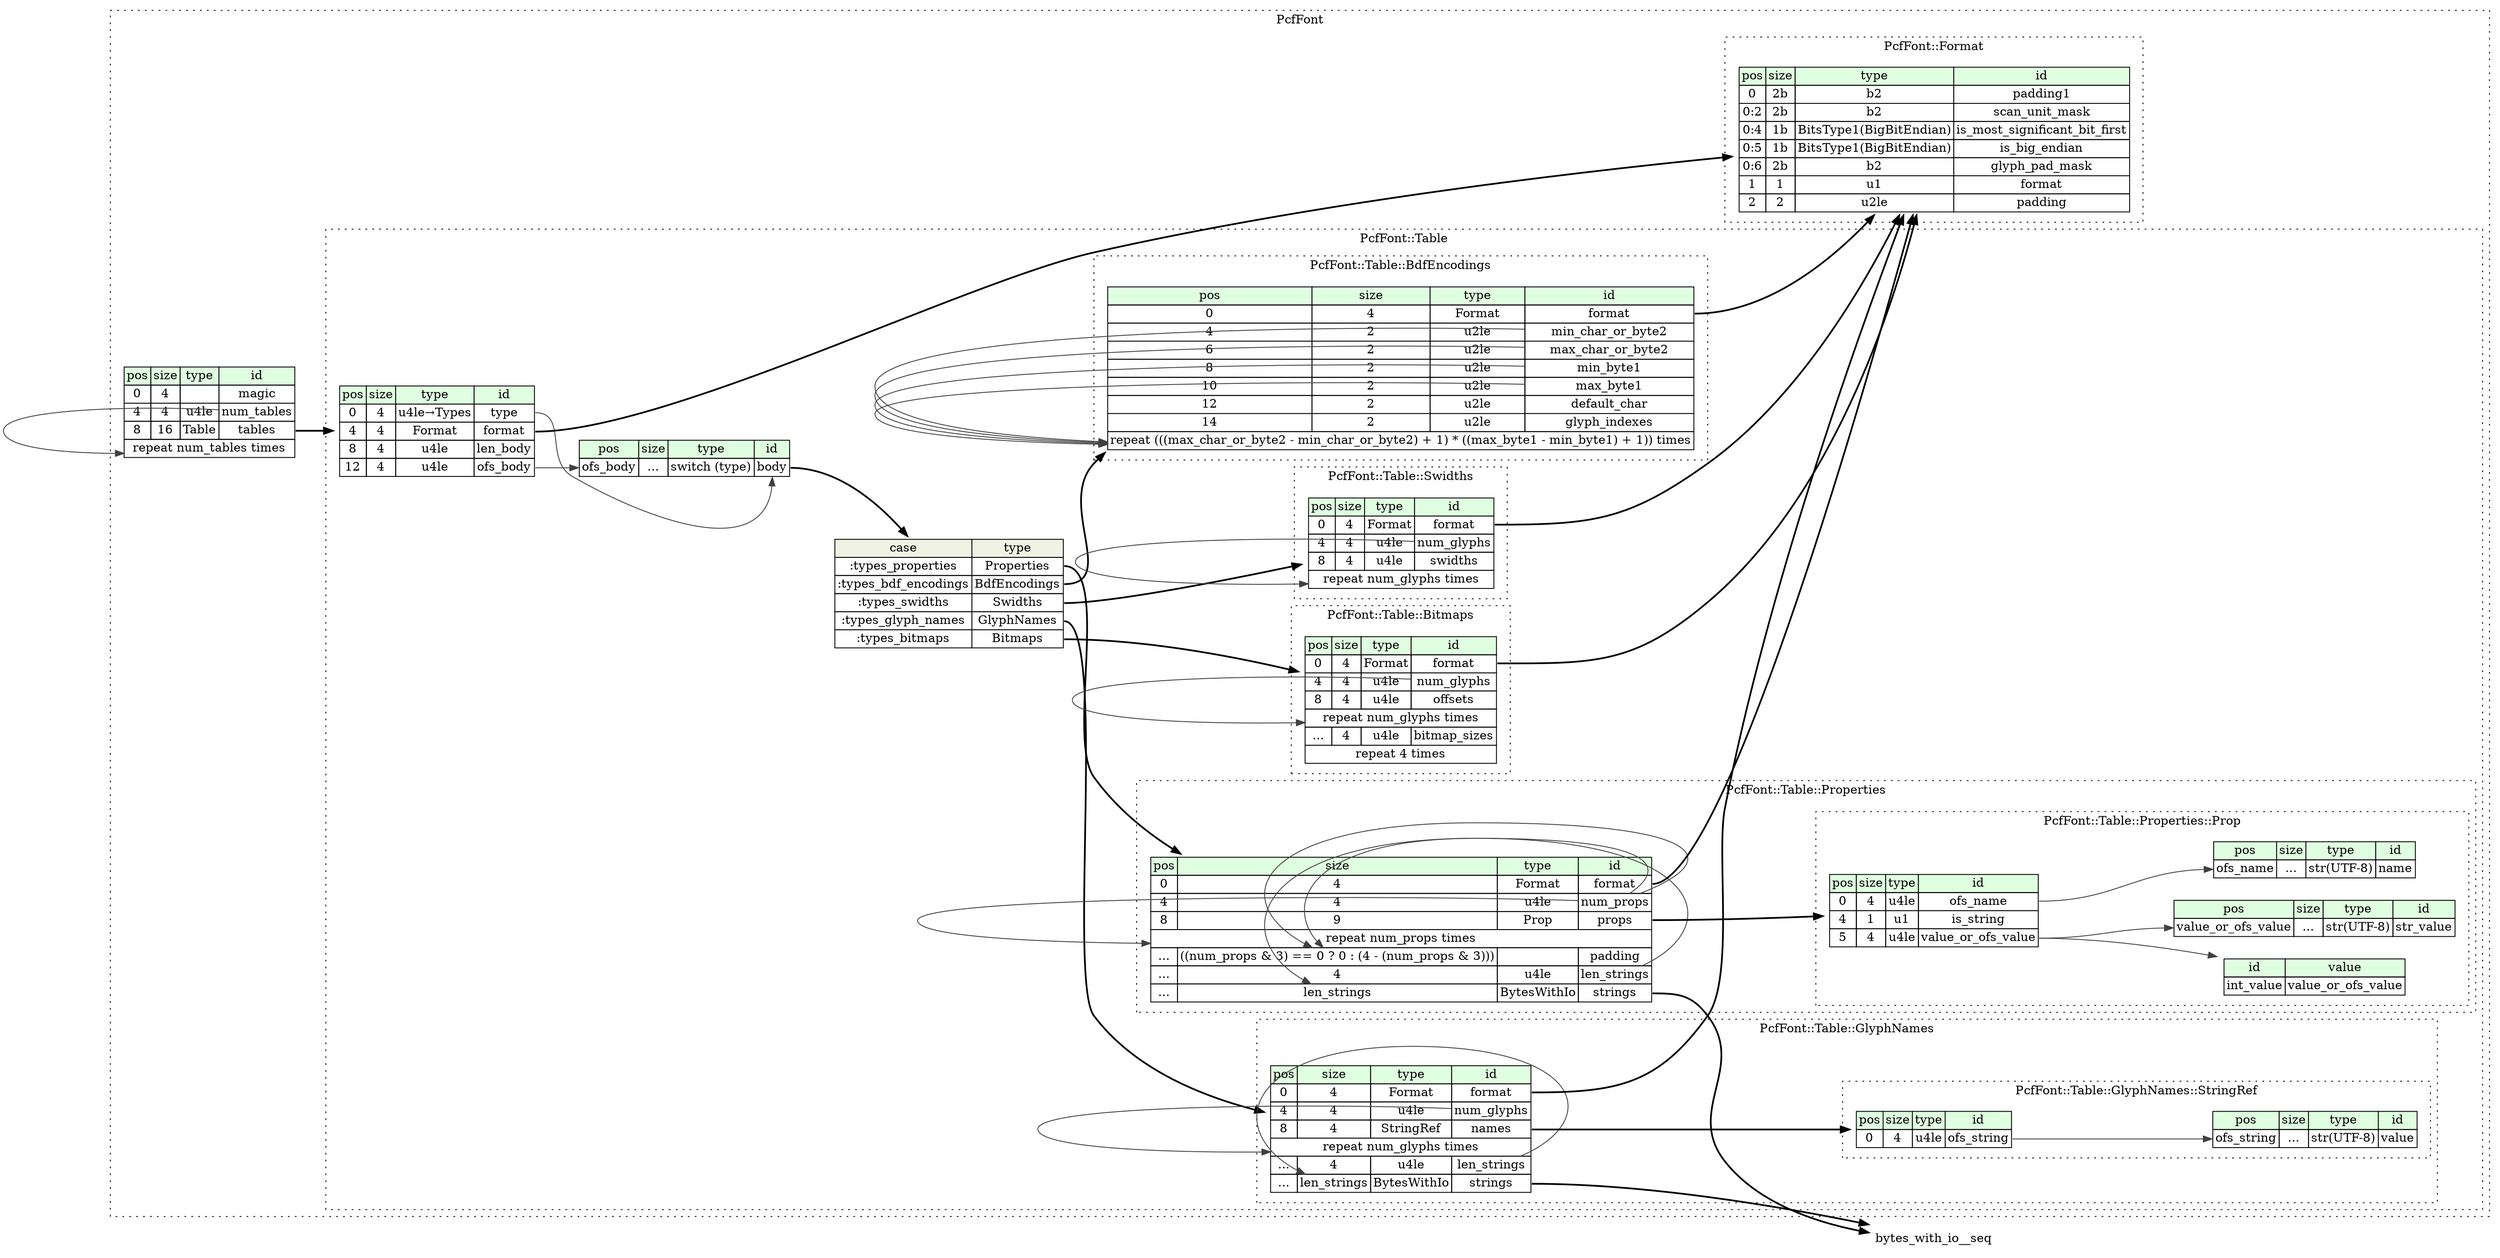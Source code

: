 digraph {
	rankdir=LR;
	node [shape=plaintext];
	subgraph cluster__pcf_font {
		label="PcfFont";
		graph[style=dotted];

		pcf_font__seq [label=<<TABLE BORDER="0" CELLBORDER="1" CELLSPACING="0">
			<TR><TD BGCOLOR="#E0FFE0">pos</TD><TD BGCOLOR="#E0FFE0">size</TD><TD BGCOLOR="#E0FFE0">type</TD><TD BGCOLOR="#E0FFE0">id</TD></TR>
			<TR><TD PORT="magic_pos">0</TD><TD PORT="magic_size">4</TD><TD></TD><TD PORT="magic_type">magic</TD></TR>
			<TR><TD PORT="num_tables_pos">4</TD><TD PORT="num_tables_size">4</TD><TD>u4le</TD><TD PORT="num_tables_type">num_tables</TD></TR>
			<TR><TD PORT="tables_pos">8</TD><TD PORT="tables_size">16</TD><TD>Table</TD><TD PORT="tables_type">tables</TD></TR>
			<TR><TD COLSPAN="4" PORT="tables__repeat">repeat num_tables times</TD></TR>
		</TABLE>>];
		subgraph cluster__table {
			label="PcfFont::Table";
			graph[style=dotted];

			table__seq [label=<<TABLE BORDER="0" CELLBORDER="1" CELLSPACING="0">
				<TR><TD BGCOLOR="#E0FFE0">pos</TD><TD BGCOLOR="#E0FFE0">size</TD><TD BGCOLOR="#E0FFE0">type</TD><TD BGCOLOR="#E0FFE0">id</TD></TR>
				<TR><TD PORT="type_pos">0</TD><TD PORT="type_size">4</TD><TD>u4le→Types</TD><TD PORT="type_type">type</TD></TR>
				<TR><TD PORT="format_pos">4</TD><TD PORT="format_size">4</TD><TD>Format</TD><TD PORT="format_type">format</TD></TR>
				<TR><TD PORT="len_body_pos">8</TD><TD PORT="len_body_size">4</TD><TD>u4le</TD><TD PORT="len_body_type">len_body</TD></TR>
				<TR><TD PORT="ofs_body_pos">12</TD><TD PORT="ofs_body_size">4</TD><TD>u4le</TD><TD PORT="ofs_body_type">ofs_body</TD></TR>
			</TABLE>>];
			table__inst__body [label=<<TABLE BORDER="0" CELLBORDER="1" CELLSPACING="0">
				<TR><TD BGCOLOR="#E0FFE0">pos</TD><TD BGCOLOR="#E0FFE0">size</TD><TD BGCOLOR="#E0FFE0">type</TD><TD BGCOLOR="#E0FFE0">id</TD></TR>
				<TR><TD PORT="body_pos">ofs_body</TD><TD PORT="body_size">...</TD><TD>switch (type)</TD><TD PORT="body_type">body</TD></TR>
			</TABLE>>];
table__inst__body_body_switch [label=<<TABLE BORDER="0" CELLBORDER="1" CELLSPACING="0">
	<TR><TD BGCOLOR="#F0F2E4">case</TD><TD BGCOLOR="#F0F2E4">type</TD></TR>
	<TR><TD>:types_properties</TD><TD PORT="case0">Properties</TD></TR>
	<TR><TD>:types_bdf_encodings</TD><TD PORT="case1">BdfEncodings</TD></TR>
	<TR><TD>:types_swidths</TD><TD PORT="case2">Swidths</TD></TR>
	<TR><TD>:types_glyph_names</TD><TD PORT="case3">GlyphNames</TD></TR>
	<TR><TD>:types_bitmaps</TD><TD PORT="case4">Bitmaps</TD></TR>
</TABLE>>];
			subgraph cluster__swidths {
				label="PcfFont::Table::Swidths";
				graph[style=dotted];

				swidths__seq [label=<<TABLE BORDER="0" CELLBORDER="1" CELLSPACING="0">
					<TR><TD BGCOLOR="#E0FFE0">pos</TD><TD BGCOLOR="#E0FFE0">size</TD><TD BGCOLOR="#E0FFE0">type</TD><TD BGCOLOR="#E0FFE0">id</TD></TR>
					<TR><TD PORT="format_pos">0</TD><TD PORT="format_size">4</TD><TD>Format</TD><TD PORT="format_type">format</TD></TR>
					<TR><TD PORT="num_glyphs_pos">4</TD><TD PORT="num_glyphs_size">4</TD><TD>u4le</TD><TD PORT="num_glyphs_type">num_glyphs</TD></TR>
					<TR><TD PORT="swidths_pos">8</TD><TD PORT="swidths_size">4</TD><TD>u4le</TD><TD PORT="swidths_type">swidths</TD></TR>
					<TR><TD COLSPAN="4" PORT="swidths__repeat">repeat num_glyphs times</TD></TR>
				</TABLE>>];
			}
			subgraph cluster__properties {
				label="PcfFont::Table::Properties";
				graph[style=dotted];

				properties__seq [label=<<TABLE BORDER="0" CELLBORDER="1" CELLSPACING="0">
					<TR><TD BGCOLOR="#E0FFE0">pos</TD><TD BGCOLOR="#E0FFE0">size</TD><TD BGCOLOR="#E0FFE0">type</TD><TD BGCOLOR="#E0FFE0">id</TD></TR>
					<TR><TD PORT="format_pos">0</TD><TD PORT="format_size">4</TD><TD>Format</TD><TD PORT="format_type">format</TD></TR>
					<TR><TD PORT="num_props_pos">4</TD><TD PORT="num_props_size">4</TD><TD>u4le</TD><TD PORT="num_props_type">num_props</TD></TR>
					<TR><TD PORT="props_pos">8</TD><TD PORT="props_size">9</TD><TD>Prop</TD><TD PORT="props_type">props</TD></TR>
					<TR><TD COLSPAN="4" PORT="props__repeat">repeat num_props times</TD></TR>
					<TR><TD PORT="padding_pos">...</TD><TD PORT="padding_size">((num_props &amp; 3) == 0 ? 0 : (4 - (num_props &amp; 3)))</TD><TD></TD><TD PORT="padding_type">padding</TD></TR>
					<TR><TD PORT="len_strings_pos">...</TD><TD PORT="len_strings_size">4</TD><TD>u4le</TD><TD PORT="len_strings_type">len_strings</TD></TR>
					<TR><TD PORT="strings_pos">...</TD><TD PORT="strings_size">len_strings</TD><TD>BytesWithIo</TD><TD PORT="strings_type">strings</TD></TR>
				</TABLE>>];
				subgraph cluster__prop {
					label="PcfFont::Table::Properties::Prop";
					graph[style=dotted];

					prop__seq [label=<<TABLE BORDER="0" CELLBORDER="1" CELLSPACING="0">
						<TR><TD BGCOLOR="#E0FFE0">pos</TD><TD BGCOLOR="#E0FFE0">size</TD><TD BGCOLOR="#E0FFE0">type</TD><TD BGCOLOR="#E0FFE0">id</TD></TR>
						<TR><TD PORT="ofs_name_pos">0</TD><TD PORT="ofs_name_size">4</TD><TD>u4le</TD><TD PORT="ofs_name_type">ofs_name</TD></TR>
						<TR><TD PORT="is_string_pos">4</TD><TD PORT="is_string_size">1</TD><TD>u1</TD><TD PORT="is_string_type">is_string</TD></TR>
						<TR><TD PORT="value_or_ofs_value_pos">5</TD><TD PORT="value_or_ofs_value_size">4</TD><TD>u4le</TD><TD PORT="value_or_ofs_value_type">value_or_ofs_value</TD></TR>
					</TABLE>>];
					prop__inst__name [label=<<TABLE BORDER="0" CELLBORDER="1" CELLSPACING="0">
						<TR><TD BGCOLOR="#E0FFE0">pos</TD><TD BGCOLOR="#E0FFE0">size</TD><TD BGCOLOR="#E0FFE0">type</TD><TD BGCOLOR="#E0FFE0">id</TD></TR>
						<TR><TD PORT="name_pos">ofs_name</TD><TD PORT="name_size">...</TD><TD>str(UTF-8)</TD><TD PORT="name_type">name</TD></TR>
					</TABLE>>];
					prop__inst__str_value [label=<<TABLE BORDER="0" CELLBORDER="1" CELLSPACING="0">
						<TR><TD BGCOLOR="#E0FFE0">pos</TD><TD BGCOLOR="#E0FFE0">size</TD><TD BGCOLOR="#E0FFE0">type</TD><TD BGCOLOR="#E0FFE0">id</TD></TR>
						<TR><TD PORT="str_value_pos">value_or_ofs_value</TD><TD PORT="str_value_size">...</TD><TD>str(UTF-8)</TD><TD PORT="str_value_type">str_value</TD></TR>
					</TABLE>>];
					prop__inst__int_value [label=<<TABLE BORDER="0" CELLBORDER="1" CELLSPACING="0">
						<TR><TD BGCOLOR="#E0FFE0">id</TD><TD BGCOLOR="#E0FFE0">value</TD></TR>
						<TR><TD>int_value</TD><TD>value_or_ofs_value</TD></TR>
					</TABLE>>];
				}
			}
			subgraph cluster__bdf_encodings {
				label="PcfFont::Table::BdfEncodings";
				graph[style=dotted];

				bdf_encodings__seq [label=<<TABLE BORDER="0" CELLBORDER="1" CELLSPACING="0">
					<TR><TD BGCOLOR="#E0FFE0">pos</TD><TD BGCOLOR="#E0FFE0">size</TD><TD BGCOLOR="#E0FFE0">type</TD><TD BGCOLOR="#E0FFE0">id</TD></TR>
					<TR><TD PORT="format_pos">0</TD><TD PORT="format_size">4</TD><TD>Format</TD><TD PORT="format_type">format</TD></TR>
					<TR><TD PORT="min_char_or_byte2_pos">4</TD><TD PORT="min_char_or_byte2_size">2</TD><TD>u2le</TD><TD PORT="min_char_or_byte2_type">min_char_or_byte2</TD></TR>
					<TR><TD PORT="max_char_or_byte2_pos">6</TD><TD PORT="max_char_or_byte2_size">2</TD><TD>u2le</TD><TD PORT="max_char_or_byte2_type">max_char_or_byte2</TD></TR>
					<TR><TD PORT="min_byte1_pos">8</TD><TD PORT="min_byte1_size">2</TD><TD>u2le</TD><TD PORT="min_byte1_type">min_byte1</TD></TR>
					<TR><TD PORT="max_byte1_pos">10</TD><TD PORT="max_byte1_size">2</TD><TD>u2le</TD><TD PORT="max_byte1_type">max_byte1</TD></TR>
					<TR><TD PORT="default_char_pos">12</TD><TD PORT="default_char_size">2</TD><TD>u2le</TD><TD PORT="default_char_type">default_char</TD></TR>
					<TR><TD PORT="glyph_indexes_pos">14</TD><TD PORT="glyph_indexes_size">2</TD><TD>u2le</TD><TD PORT="glyph_indexes_type">glyph_indexes</TD></TR>
					<TR><TD COLSPAN="4" PORT="glyph_indexes__repeat">repeat (((max_char_or_byte2 - min_char_or_byte2) + 1) * ((max_byte1 - min_byte1) + 1)) times</TD></TR>
				</TABLE>>];
			}
			subgraph cluster__glyph_names {
				label="PcfFont::Table::GlyphNames";
				graph[style=dotted];

				glyph_names__seq [label=<<TABLE BORDER="0" CELLBORDER="1" CELLSPACING="0">
					<TR><TD BGCOLOR="#E0FFE0">pos</TD><TD BGCOLOR="#E0FFE0">size</TD><TD BGCOLOR="#E0FFE0">type</TD><TD BGCOLOR="#E0FFE0">id</TD></TR>
					<TR><TD PORT="format_pos">0</TD><TD PORT="format_size">4</TD><TD>Format</TD><TD PORT="format_type">format</TD></TR>
					<TR><TD PORT="num_glyphs_pos">4</TD><TD PORT="num_glyphs_size">4</TD><TD>u4le</TD><TD PORT="num_glyphs_type">num_glyphs</TD></TR>
					<TR><TD PORT="names_pos">8</TD><TD PORT="names_size">4</TD><TD>StringRef</TD><TD PORT="names_type">names</TD></TR>
					<TR><TD COLSPAN="4" PORT="names__repeat">repeat num_glyphs times</TD></TR>
					<TR><TD PORT="len_strings_pos">...</TD><TD PORT="len_strings_size">4</TD><TD>u4le</TD><TD PORT="len_strings_type">len_strings</TD></TR>
					<TR><TD PORT="strings_pos">...</TD><TD PORT="strings_size">len_strings</TD><TD>BytesWithIo</TD><TD PORT="strings_type">strings</TD></TR>
				</TABLE>>];
				subgraph cluster__string_ref {
					label="PcfFont::Table::GlyphNames::StringRef";
					graph[style=dotted];

					string_ref__seq [label=<<TABLE BORDER="0" CELLBORDER="1" CELLSPACING="0">
						<TR><TD BGCOLOR="#E0FFE0">pos</TD><TD BGCOLOR="#E0FFE0">size</TD><TD BGCOLOR="#E0FFE0">type</TD><TD BGCOLOR="#E0FFE0">id</TD></TR>
						<TR><TD PORT="ofs_string_pos">0</TD><TD PORT="ofs_string_size">4</TD><TD>u4le</TD><TD PORT="ofs_string_type">ofs_string</TD></TR>
					</TABLE>>];
					string_ref__inst__value [label=<<TABLE BORDER="0" CELLBORDER="1" CELLSPACING="0">
						<TR><TD BGCOLOR="#E0FFE0">pos</TD><TD BGCOLOR="#E0FFE0">size</TD><TD BGCOLOR="#E0FFE0">type</TD><TD BGCOLOR="#E0FFE0">id</TD></TR>
						<TR><TD PORT="value_pos">ofs_string</TD><TD PORT="value_size">...</TD><TD>str(UTF-8)</TD><TD PORT="value_type">value</TD></TR>
					</TABLE>>];
				}
			}
			subgraph cluster__bitmaps {
				label="PcfFont::Table::Bitmaps";
				graph[style=dotted];

				bitmaps__seq [label=<<TABLE BORDER="0" CELLBORDER="1" CELLSPACING="0">
					<TR><TD BGCOLOR="#E0FFE0">pos</TD><TD BGCOLOR="#E0FFE0">size</TD><TD BGCOLOR="#E0FFE0">type</TD><TD BGCOLOR="#E0FFE0">id</TD></TR>
					<TR><TD PORT="format_pos">0</TD><TD PORT="format_size">4</TD><TD>Format</TD><TD PORT="format_type">format</TD></TR>
					<TR><TD PORT="num_glyphs_pos">4</TD><TD PORT="num_glyphs_size">4</TD><TD>u4le</TD><TD PORT="num_glyphs_type">num_glyphs</TD></TR>
					<TR><TD PORT="offsets_pos">8</TD><TD PORT="offsets_size">4</TD><TD>u4le</TD><TD PORT="offsets_type">offsets</TD></TR>
					<TR><TD COLSPAN="4" PORT="offsets__repeat">repeat num_glyphs times</TD></TR>
					<TR><TD PORT="bitmap_sizes_pos">...</TD><TD PORT="bitmap_sizes_size">4</TD><TD>u4le</TD><TD PORT="bitmap_sizes_type">bitmap_sizes</TD></TR>
					<TR><TD COLSPAN="4" PORT="bitmap_sizes__repeat">repeat 4 times</TD></TR>
				</TABLE>>];
			}
		}
		subgraph cluster__format {
			label="PcfFont::Format";
			graph[style=dotted];

			format__seq [label=<<TABLE BORDER="0" CELLBORDER="1" CELLSPACING="0">
				<TR><TD BGCOLOR="#E0FFE0">pos</TD><TD BGCOLOR="#E0FFE0">size</TD><TD BGCOLOR="#E0FFE0">type</TD><TD BGCOLOR="#E0FFE0">id</TD></TR>
				<TR><TD PORT="padding1_pos">0</TD><TD PORT="padding1_size">2b</TD><TD>b2</TD><TD PORT="padding1_type">padding1</TD></TR>
				<TR><TD PORT="scan_unit_mask_pos">0:2</TD><TD PORT="scan_unit_mask_size">2b</TD><TD>b2</TD><TD PORT="scan_unit_mask_type">scan_unit_mask</TD></TR>
				<TR><TD PORT="is_most_significant_bit_first_pos">0:4</TD><TD PORT="is_most_significant_bit_first_size">1b</TD><TD>BitsType1(BigBitEndian)</TD><TD PORT="is_most_significant_bit_first_type">is_most_significant_bit_first</TD></TR>
				<TR><TD PORT="is_big_endian_pos">0:5</TD><TD PORT="is_big_endian_size">1b</TD><TD>BitsType1(BigBitEndian)</TD><TD PORT="is_big_endian_type">is_big_endian</TD></TR>
				<TR><TD PORT="glyph_pad_mask_pos">0:6</TD><TD PORT="glyph_pad_mask_size">2b</TD><TD>b2</TD><TD PORT="glyph_pad_mask_type">glyph_pad_mask</TD></TR>
				<TR><TD PORT="format_pos">1</TD><TD PORT="format_size">1</TD><TD>u1</TD><TD PORT="format_type">format</TD></TR>
				<TR><TD PORT="padding_pos">2</TD><TD PORT="padding_size">2</TD><TD>u2le</TD><TD PORT="padding_type">padding</TD></TR>
			</TABLE>>];
		}
	}
	pcf_font__seq:tables_type -> table__seq [style=bold];
	pcf_font__seq:num_tables_type -> pcf_font__seq:tables__repeat [color="#404040"];
	table__seq:format_type -> format__seq [style=bold];
	table__seq:ofs_body_type -> table__inst__body:body_pos [color="#404040"];
	table__inst__body:body_type -> table__inst__body_body_switch [style=bold];
	table__inst__body_body_switch:case0 -> properties__seq [style=bold];
	table__inst__body_body_switch:case1 -> bdf_encodings__seq [style=bold];
	table__inst__body_body_switch:case2 -> swidths__seq [style=bold];
	table__inst__body_body_switch:case3 -> glyph_names__seq [style=bold];
	table__inst__body_body_switch:case4 -> bitmaps__seq [style=bold];
	table__seq:type_type -> table__inst__body:body_type [color="#404040"];
	swidths__seq:format_type -> format__seq [style=bold];
	swidths__seq:num_glyphs_type -> swidths__seq:swidths__repeat [color="#404040"];
	properties__seq:format_type -> format__seq [style=bold];
	properties__seq:props_type -> prop__seq [style=bold];
	properties__seq:num_props_type -> properties__seq:props__repeat [color="#404040"];
	properties__seq:num_props_type -> properties__seq:padding_size [color="#404040"];
	properties__seq:num_props_type -> properties__seq:padding_size [color="#404040"];
	properties__seq:len_strings_type -> properties__seq:strings_size [color="#404040"];
	properties__seq:strings_type -> bytes_with_io__seq [style=bold];
	prop__seq:ofs_name_type -> prop__inst__name:name_pos [color="#404040"];
	prop__seq:value_or_ofs_value_type -> prop__inst__str_value:str_value_pos [color="#404040"];
	prop__seq:value_or_ofs_value_type -> prop__inst__int_value [color="#404040"];
	bdf_encodings__seq:format_type -> format__seq [style=bold];
	bdf_encodings__seq:max_char_or_byte2_type -> bdf_encodings__seq:glyph_indexes__repeat [color="#404040"];
	bdf_encodings__seq:min_char_or_byte2_type -> bdf_encodings__seq:glyph_indexes__repeat [color="#404040"];
	bdf_encodings__seq:max_byte1_type -> bdf_encodings__seq:glyph_indexes__repeat [color="#404040"];
	bdf_encodings__seq:min_byte1_type -> bdf_encodings__seq:glyph_indexes__repeat [color="#404040"];
	glyph_names__seq:format_type -> format__seq [style=bold];
	glyph_names__seq:names_type -> string_ref__seq [style=bold];
	glyph_names__seq:num_glyphs_type -> glyph_names__seq:names__repeat [color="#404040"];
	glyph_names__seq:len_strings_type -> glyph_names__seq:strings_size [color="#404040"];
	glyph_names__seq:strings_type -> bytes_with_io__seq [style=bold];
	string_ref__seq:ofs_string_type -> string_ref__inst__value:value_pos [color="#404040"];
	bitmaps__seq:format_type -> format__seq [style=bold];
	bitmaps__seq:num_glyphs_type -> bitmaps__seq:offsets__repeat [color="#404040"];
}
